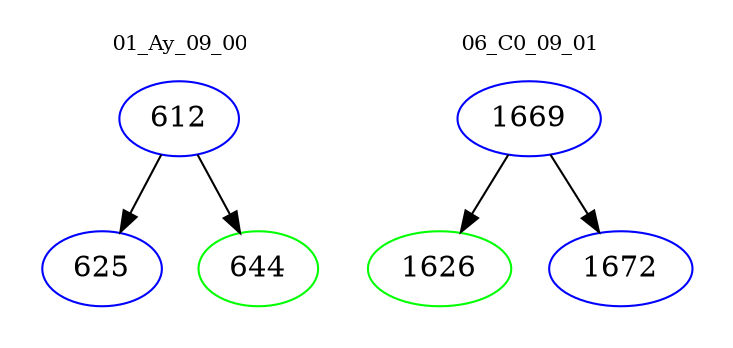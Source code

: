 digraph{
subgraph cluster_0 {
color = white
label = "01_Ay_09_00";
fontsize=10;
T0_612 [label="612", color="blue"]
T0_612 -> T0_625 [color="black"]
T0_625 [label="625", color="blue"]
T0_612 -> T0_644 [color="black"]
T0_644 [label="644", color="green"]
}
subgraph cluster_1 {
color = white
label = "06_C0_09_01";
fontsize=10;
T1_1669 [label="1669", color="blue"]
T1_1669 -> T1_1626 [color="black"]
T1_1626 [label="1626", color="green"]
T1_1669 -> T1_1672 [color="black"]
T1_1672 [label="1672", color="blue"]
}
}
